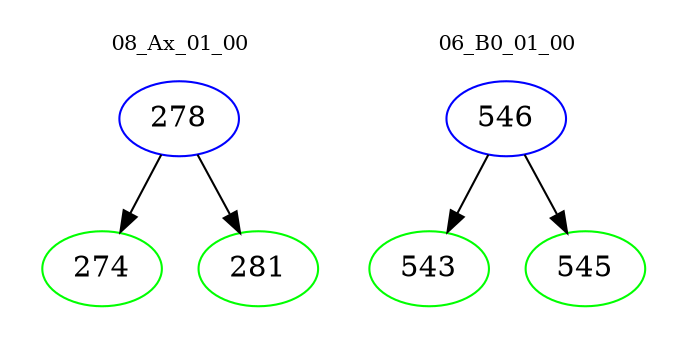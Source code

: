 digraph{
subgraph cluster_0 {
color = white
label = "08_Ax_01_00";
fontsize=10;
T0_278 [label="278", color="blue"]
T0_278 -> T0_274 [color="black"]
T0_274 [label="274", color="green"]
T0_278 -> T0_281 [color="black"]
T0_281 [label="281", color="green"]
}
subgraph cluster_1 {
color = white
label = "06_B0_01_00";
fontsize=10;
T1_546 [label="546", color="blue"]
T1_546 -> T1_543 [color="black"]
T1_543 [label="543", color="green"]
T1_546 -> T1_545 [color="black"]
T1_545 [label="545", color="green"]
}
}
